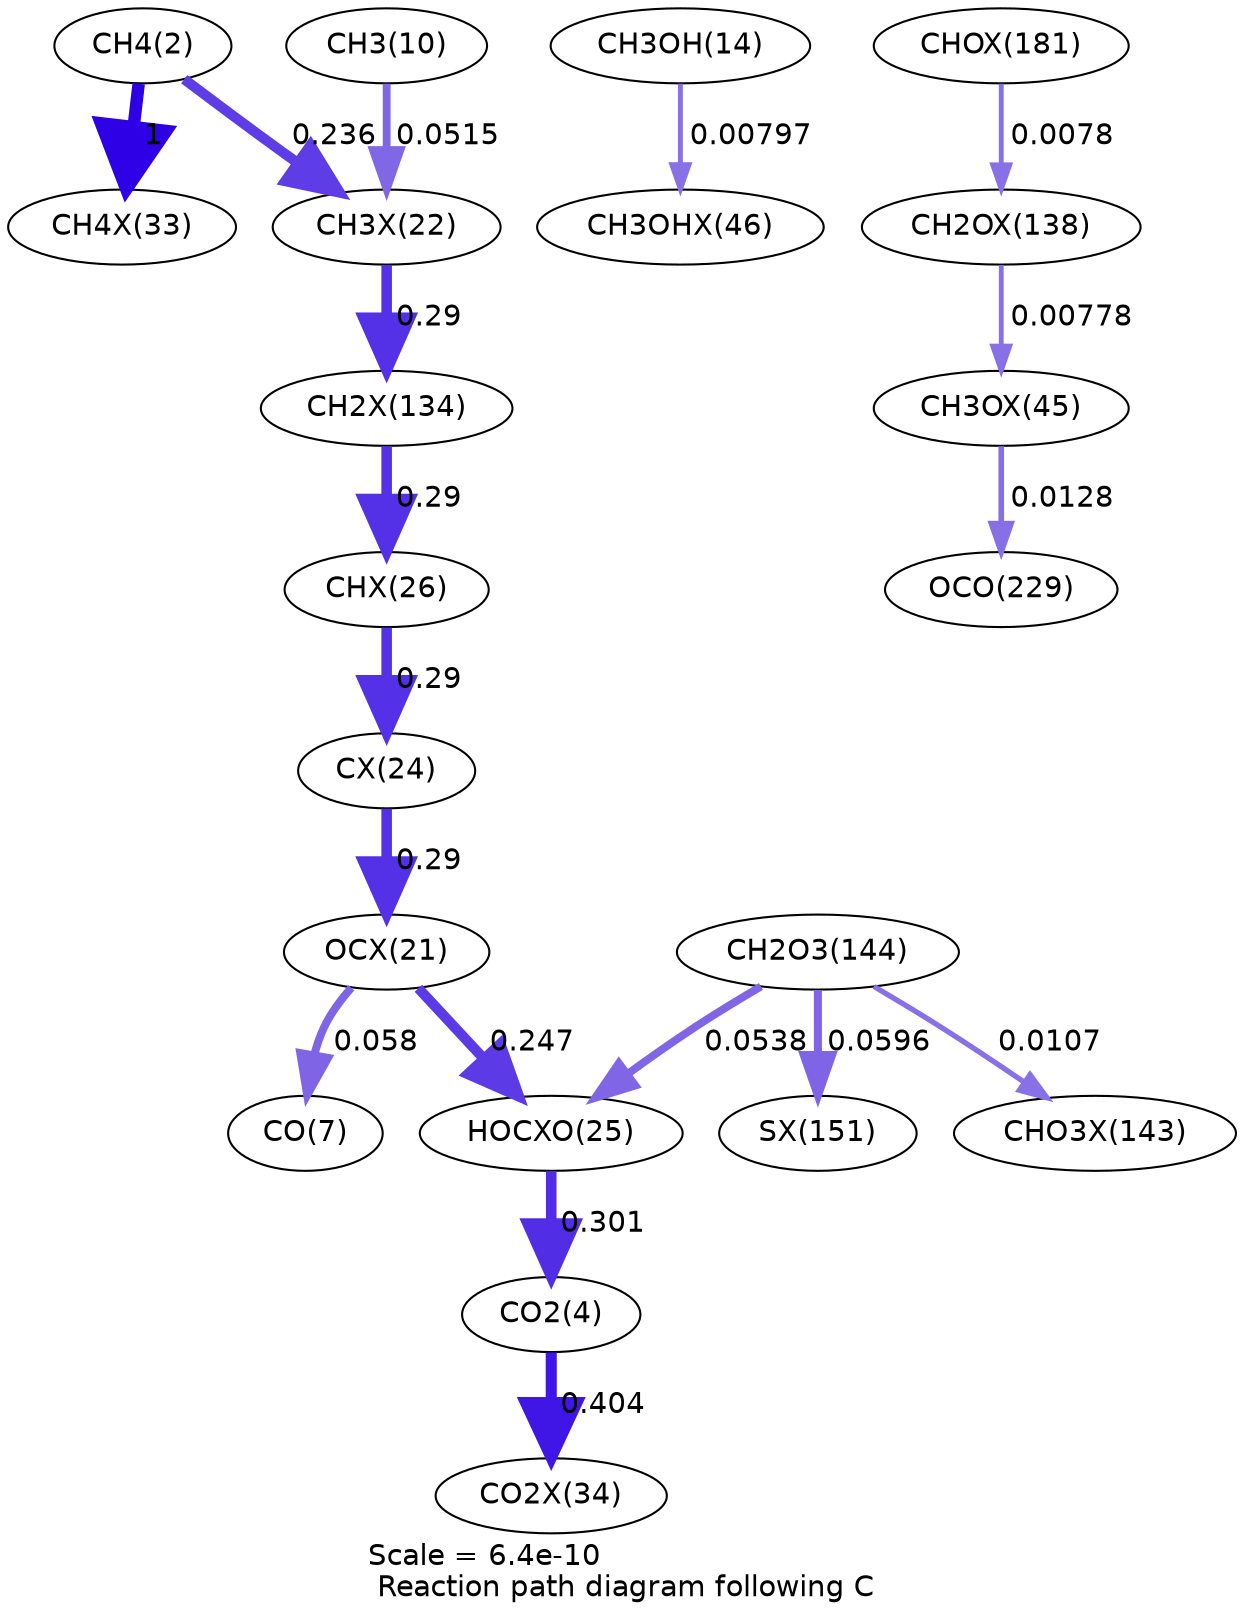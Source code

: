 digraph reaction_paths {
center=1;
s4 -> s34[fontname="Helvetica", penwidth=6, arrowsize=3, color="0.7, 1.5, 0.9"
, label=" 1"];
s4 -> s28[fontname="Helvetica", penwidth=4.91, arrowsize=2.46, color="0.7, 0.736, 0.9"
, label=" 0.236"];
s12 -> s28[fontname="Helvetica", penwidth=3.76, arrowsize=1.88, color="0.7, 0.552, 0.9"
, label=" 0.0515"];
s28 -> s44[fontname="Helvetica", penwidth=5.06, arrowsize=2.53, color="0.7, 0.79, 0.9"
, label=" 0.29"];
s16 -> s42[fontname="Helvetica", penwidth=2.35, arrowsize=1.18, color="0.7, 0.508, 0.9"
, label=" 0.00797"];
s44 -> s32[fontname="Helvetica", penwidth=5.06, arrowsize=2.53, color="0.7, 0.79, 0.9"
, label=" 0.29"];
s32 -> s30[fontname="Helvetica", penwidth=5.06, arrowsize=2.53, color="0.7, 0.79, 0.9"
, label=" 0.29"];
s27 -> s9[fontname="Helvetica", penwidth=3.85, arrowsize=1.93, color="0.7, 0.558, 0.9"
, label=" 0.058"];
s27 -> s31[fontname="Helvetica", penwidth=4.94, arrowsize=2.47, color="0.7, 0.747, 0.9"
, label=" 0.247"];
s30 -> s27[fontname="Helvetica", penwidth=5.06, arrowsize=2.53, color="0.7, 0.79, 0.9"
, label=" 0.29"];
s31 -> s6[fontname="Helvetica", penwidth=5.09, arrowsize=2.55, color="0.7, 0.801, 0.9"
, label=" 0.301"];
s6 -> s35[fontname="Helvetica", penwidth=5.32, arrowsize=2.66, color="0.7, 0.904, 0.9"
, label=" 0.404"];
s22 -> s31[fontname="Helvetica", penwidth=3.79, arrowsize=1.9, color="0.7, 0.554, 0.9"
, label=" 0.0538"];
s22 -> s49[fontname="Helvetica", penwidth=3.87, arrowsize=1.94, color="0.7, 0.56, 0.9"
, label=" 0.0596"];
s22 -> s48[fontname="Helvetica", penwidth=2.57, arrowsize=1.29, color="0.7, 0.511, 0.9"
, label=" 0.0107"];
s41 -> s23[fontname="Helvetica", penwidth=2.71, arrowsize=1.35, color="0.7, 0.513, 0.9"
, label=" 0.0128"];
s46 -> s41[fontname="Helvetica", penwidth=2.33, arrowsize=1.17, color="0.7, 0.508, 0.9"
, label=" 0.00778"];
s51 -> s46[fontname="Helvetica", penwidth=2.34, arrowsize=1.17, color="0.7, 0.508, 0.9"
, label=" 0.0078"];
s4 [ fontname="Helvetica", label="CH4(2)"];
s6 [ fontname="Helvetica", label="CO2(4)"];
s9 [ fontname="Helvetica", label="CO(7)"];
s12 [ fontname="Helvetica", label="CH3(10)"];
s16 [ fontname="Helvetica", label="CH3OH(14)"];
s22 [ fontname="Helvetica", label="CH2O3(144)"];
s23 [ fontname="Helvetica", label="OCO(229)"];
s27 [ fontname="Helvetica", label="OCX(21)"];
s28 [ fontname="Helvetica", label="CH3X(22)"];
s30 [ fontname="Helvetica", label="CX(24)"];
s31 [ fontname="Helvetica", label="HOCXO(25)"];
s32 [ fontname="Helvetica", label="CHX(26)"];
s34 [ fontname="Helvetica", label="CH4X(33)"];
s35 [ fontname="Helvetica", label="CO2X(34)"];
s41 [ fontname="Helvetica", label="CH3OX(45)"];
s42 [ fontname="Helvetica", label="CH3OHX(46)"];
s44 [ fontname="Helvetica", label="CH2X(134)"];
s46 [ fontname="Helvetica", label="CH2OX(138)"];
s48 [ fontname="Helvetica", label="CHO3X(143)"];
s49 [ fontname="Helvetica", label="SX(151)"];
s51 [ fontname="Helvetica", label="CHOX(181)"];
 label = "Scale = 6.4e-10\l Reaction path diagram following C";
 fontname = "Helvetica";
}
